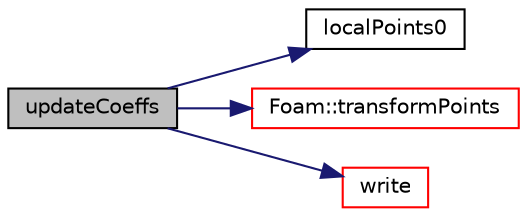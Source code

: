 digraph "updateCoeffs"
{
  bgcolor="transparent";
  edge [fontname="Helvetica",fontsize="10",labelfontname="Helvetica",labelfontsize="10"];
  node [fontname="Helvetica",fontsize="10",shape=record];
  rankdir="LR";
  Node284 [label="updateCoeffs",height=0.2,width=0.4,color="black", fillcolor="grey75", style="filled", fontcolor="black"];
  Node284 -> Node285 [color="midnightblue",fontsize="10",style="solid",fontname="Helvetica"];
  Node285 [label="localPoints0",height=0.2,width=0.4,color="black",URL="$a22117.html#a7871774564a11cd71c43af79756bad06"];
  Node284 -> Node286 [color="midnightblue",fontsize="10",style="solid",fontname="Helvetica"];
  Node286 [label="Foam::transformPoints",height=0.2,width=0.4,color="red",URL="$a21851.html#add91e089cef0024bd1800581eed3257d",tooltip="Transform given vectorField of coordinates with the given septernion. "];
  Node284 -> Node347 [color="midnightblue",fontsize="10",style="solid",fontname="Helvetica"];
  Node347 [label="write",height=0.2,width=0.4,color="red",URL="$a22117.html#a293fdfec8bdfbd5c3913ab4c9f3454ff",tooltip="Write. "];
}
